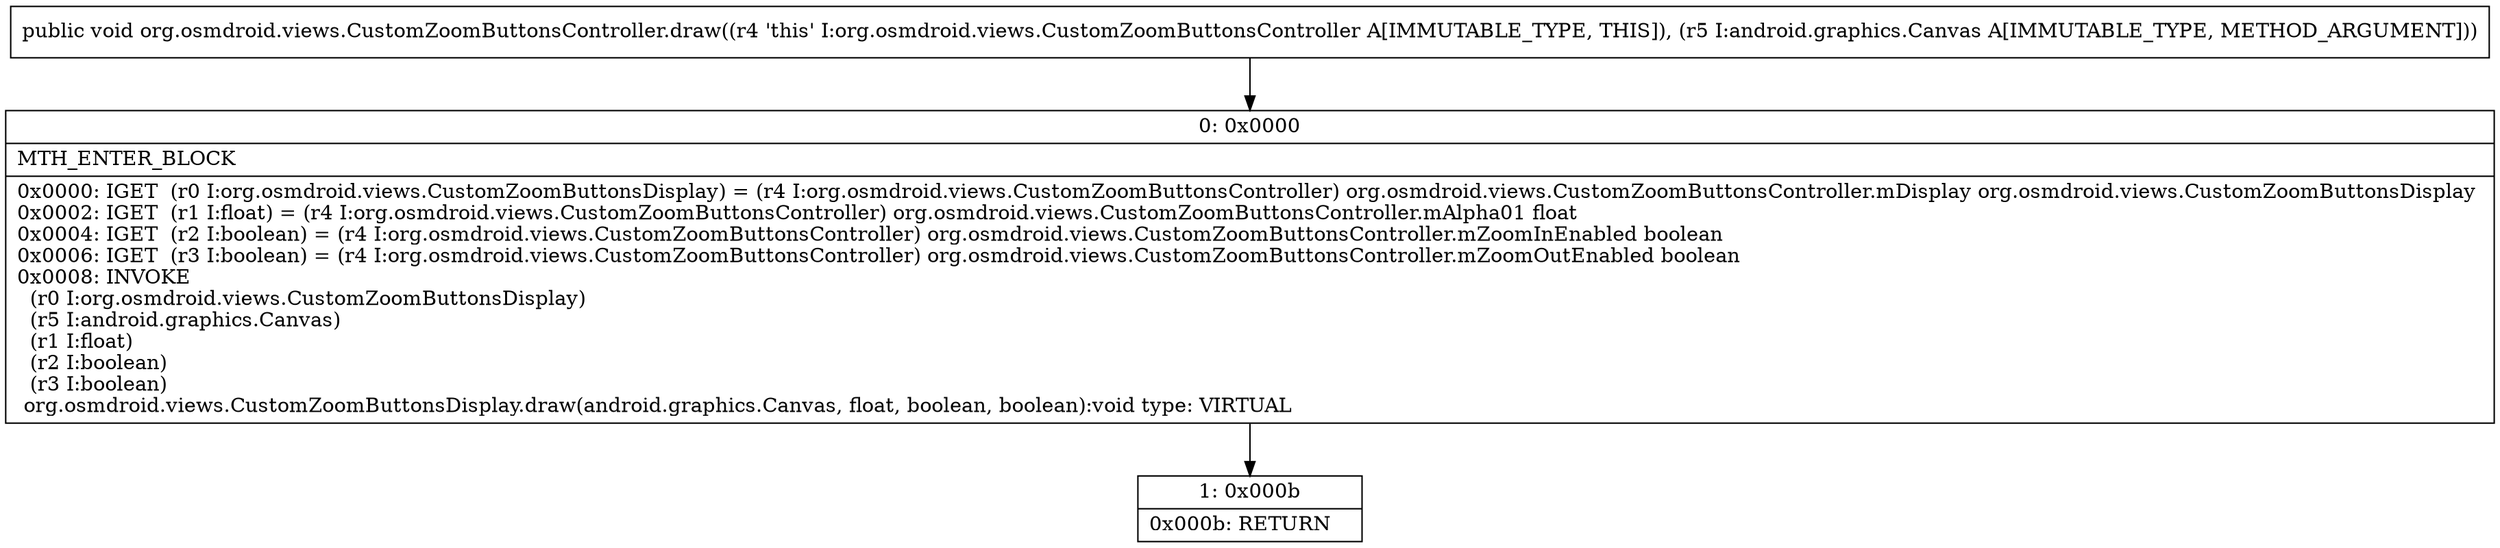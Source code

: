 digraph "CFG fororg.osmdroid.views.CustomZoomButtonsController.draw(Landroid\/graphics\/Canvas;)V" {
Node_0 [shape=record,label="{0\:\ 0x0000|MTH_ENTER_BLOCK\l|0x0000: IGET  (r0 I:org.osmdroid.views.CustomZoomButtonsDisplay) = (r4 I:org.osmdroid.views.CustomZoomButtonsController) org.osmdroid.views.CustomZoomButtonsController.mDisplay org.osmdroid.views.CustomZoomButtonsDisplay \l0x0002: IGET  (r1 I:float) = (r4 I:org.osmdroid.views.CustomZoomButtonsController) org.osmdroid.views.CustomZoomButtonsController.mAlpha01 float \l0x0004: IGET  (r2 I:boolean) = (r4 I:org.osmdroid.views.CustomZoomButtonsController) org.osmdroid.views.CustomZoomButtonsController.mZoomInEnabled boolean \l0x0006: IGET  (r3 I:boolean) = (r4 I:org.osmdroid.views.CustomZoomButtonsController) org.osmdroid.views.CustomZoomButtonsController.mZoomOutEnabled boolean \l0x0008: INVOKE  \l  (r0 I:org.osmdroid.views.CustomZoomButtonsDisplay)\l  (r5 I:android.graphics.Canvas)\l  (r1 I:float)\l  (r2 I:boolean)\l  (r3 I:boolean)\l org.osmdroid.views.CustomZoomButtonsDisplay.draw(android.graphics.Canvas, float, boolean, boolean):void type: VIRTUAL \l}"];
Node_1 [shape=record,label="{1\:\ 0x000b|0x000b: RETURN   \l}"];
MethodNode[shape=record,label="{public void org.osmdroid.views.CustomZoomButtonsController.draw((r4 'this' I:org.osmdroid.views.CustomZoomButtonsController A[IMMUTABLE_TYPE, THIS]), (r5 I:android.graphics.Canvas A[IMMUTABLE_TYPE, METHOD_ARGUMENT])) }"];
MethodNode -> Node_0;
Node_0 -> Node_1;
}

